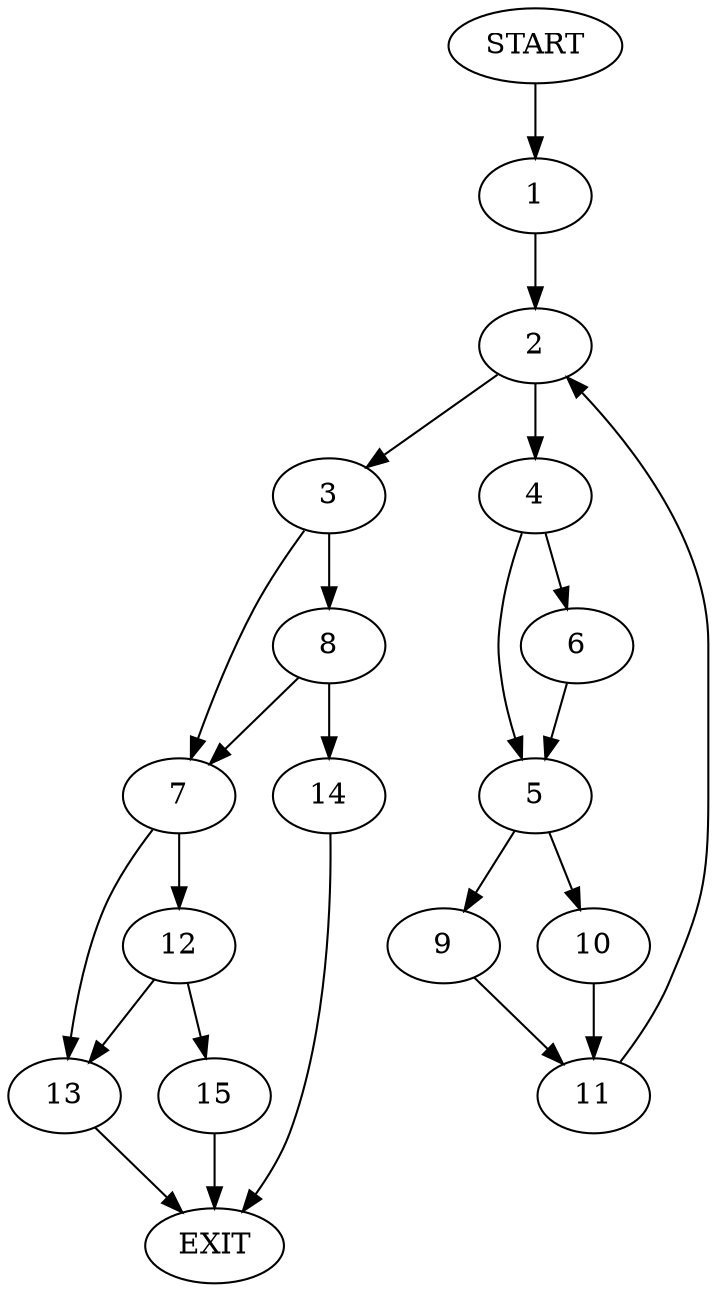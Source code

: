 digraph {
0 [label="START"]
16 [label="EXIT"]
0 -> 1
1 -> 2
2 -> 3
2 -> 4
4 -> 5
4 -> 6
3 -> 7
3 -> 8
5 -> 9
5 -> 10
6 -> 5
9 -> 11
10 -> 11
11 -> 2
7 -> 12
7 -> 13
8 -> 14
8 -> 7
14 -> 16
12 -> 15
12 -> 13
13 -> 16
15 -> 16
}
